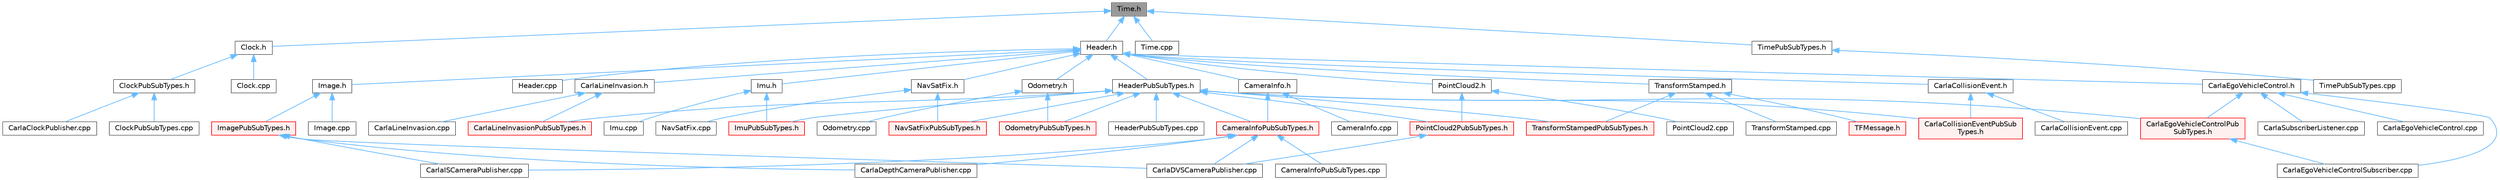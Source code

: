 digraph "Time.h"
{
 // INTERACTIVE_SVG=YES
 // LATEX_PDF_SIZE
  bgcolor="transparent";
  edge [fontname=Helvetica,fontsize=10,labelfontname=Helvetica,labelfontsize=10];
  node [fontname=Helvetica,fontsize=10,shape=box,height=0.2,width=0.4];
  Node1 [id="Node000001",label="Time.h",height=0.2,width=0.4,color="gray40", fillcolor="grey60", style="filled", fontcolor="black",tooltip=" "];
  Node1 -> Node2 [id="edge1_Node000001_Node000002",dir="back",color="steelblue1",style="solid",tooltip=" "];
  Node2 [id="Node000002",label="Clock.h",height=0.2,width=0.4,color="grey40", fillcolor="white", style="filled",URL="$d2/d52/Clock_8h.html",tooltip=" "];
  Node2 -> Node3 [id="edge2_Node000002_Node000003",dir="back",color="steelblue1",style="solid",tooltip=" "];
  Node3 [id="Node000003",label="Clock.cpp",height=0.2,width=0.4,color="grey40", fillcolor="white", style="filled",URL="$d0/d6a/Clock_8cpp.html",tooltip=" "];
  Node2 -> Node4 [id="edge3_Node000002_Node000004",dir="back",color="steelblue1",style="solid",tooltip=" "];
  Node4 [id="Node000004",label="ClockPubSubTypes.h",height=0.2,width=0.4,color="grey40", fillcolor="white", style="filled",URL="$d0/d04/ClockPubSubTypes_8h.html",tooltip=" "];
  Node4 -> Node5 [id="edge4_Node000004_Node000005",dir="back",color="steelblue1",style="solid",tooltip=" "];
  Node5 [id="Node000005",label="CarlaClockPublisher.cpp",height=0.2,width=0.4,color="grey40", fillcolor="white", style="filled",URL="$df/dbb/CarlaClockPublisher_8cpp.html",tooltip=" "];
  Node4 -> Node6 [id="edge5_Node000004_Node000006",dir="back",color="steelblue1",style="solid",tooltip=" "];
  Node6 [id="Node000006",label="ClockPubSubTypes.cpp",height=0.2,width=0.4,color="grey40", fillcolor="white", style="filled",URL="$d8/d7a/ClockPubSubTypes_8cpp.html",tooltip=" "];
  Node1 -> Node7 [id="edge6_Node000001_Node000007",dir="back",color="steelblue1",style="solid",tooltip=" "];
  Node7 [id="Node000007",label="Header.h",height=0.2,width=0.4,color="grey40", fillcolor="white", style="filled",URL="$d3/d6a/Header_8h.html",tooltip=" "];
  Node7 -> Node8 [id="edge7_Node000007_Node000008",dir="back",color="steelblue1",style="solid",tooltip=" "];
  Node8 [id="Node000008",label="CameraInfo.h",height=0.2,width=0.4,color="grey40", fillcolor="white", style="filled",URL="$d9/d15/CameraInfo_8h.html",tooltip=" "];
  Node8 -> Node9 [id="edge8_Node000008_Node000009",dir="back",color="steelblue1",style="solid",tooltip=" "];
  Node9 [id="Node000009",label="CameraInfo.cpp",height=0.2,width=0.4,color="grey40", fillcolor="white", style="filled",URL="$d8/d7a/CameraInfo_8cpp.html",tooltip=" "];
  Node8 -> Node10 [id="edge9_Node000008_Node000010",dir="back",color="steelblue1",style="solid",tooltip=" "];
  Node10 [id="Node000010",label="CameraInfoPubSubTypes.h",height=0.2,width=0.4,color="red", fillcolor="#FFF0F0", style="filled",URL="$d1/dc9/CameraInfoPubSubTypes_8h.html",tooltip=" "];
  Node10 -> Node11 [id="edge10_Node000010_Node000011",dir="back",color="steelblue1",style="solid",tooltip=" "];
  Node11 [id="Node000011",label="CameraInfoPubSubTypes.cpp",height=0.2,width=0.4,color="grey40", fillcolor="white", style="filled",URL="$d6/d4c/CameraInfoPubSubTypes_8cpp.html",tooltip=" "];
  Node10 -> Node12 [id="edge11_Node000010_Node000012",dir="back",color="steelblue1",style="solid",tooltip=" "];
  Node12 [id="Node000012",label="CarlaDVSCameraPublisher.cpp",height=0.2,width=0.4,color="grey40", fillcolor="white", style="filled",URL="$d5/dc5/CarlaDVSCameraPublisher_8cpp.html",tooltip=" "];
  Node10 -> Node13 [id="edge12_Node000010_Node000013",dir="back",color="steelblue1",style="solid",tooltip=" "];
  Node13 [id="Node000013",label="CarlaDepthCameraPublisher.cpp",height=0.2,width=0.4,color="grey40", fillcolor="white", style="filled",URL="$df/d25/CarlaDepthCameraPublisher_8cpp.html",tooltip=" "];
  Node10 -> Node14 [id="edge13_Node000010_Node000014",dir="back",color="steelblue1",style="solid",tooltip=" "];
  Node14 [id="Node000014",label="CarlaISCameraPublisher.cpp",height=0.2,width=0.4,color="grey40", fillcolor="white", style="filled",URL="$dc/d01/CarlaISCameraPublisher_8cpp.html",tooltip=" "];
  Node7 -> Node19 [id="edge14_Node000007_Node000019",dir="back",color="steelblue1",style="solid",tooltip=" "];
  Node19 [id="Node000019",label="CarlaCollisionEvent.h",height=0.2,width=0.4,color="grey40", fillcolor="white", style="filled",URL="$d7/d0e/CarlaCollisionEvent_8h.html",tooltip=" "];
  Node19 -> Node20 [id="edge15_Node000019_Node000020",dir="back",color="steelblue1",style="solid",tooltip=" "];
  Node20 [id="Node000020",label="CarlaCollisionEvent.cpp",height=0.2,width=0.4,color="grey40", fillcolor="white", style="filled",URL="$d4/ddc/CarlaCollisionEvent_8cpp.html",tooltip=" "];
  Node19 -> Node21 [id="edge16_Node000019_Node000021",dir="back",color="steelblue1",style="solid",tooltip=" "];
  Node21 [id="Node000021",label="CarlaCollisionEventPubSub\lTypes.h",height=0.2,width=0.4,color="red", fillcolor="#FFF0F0", style="filled",URL="$df/df6/CarlaCollisionEventPubSubTypes_8h.html",tooltip=" "];
  Node7 -> Node24 [id="edge17_Node000007_Node000024",dir="back",color="steelblue1",style="solid",tooltip=" "];
  Node24 [id="Node000024",label="CarlaEgoVehicleControl.h",height=0.2,width=0.4,color="grey40", fillcolor="white", style="filled",URL="$d0/de0/CarlaEgoVehicleControl_8h.html",tooltip=" "];
  Node24 -> Node25 [id="edge18_Node000024_Node000025",dir="back",color="steelblue1",style="solid",tooltip=" "];
  Node25 [id="Node000025",label="CarlaEgoVehicleControl.cpp",height=0.2,width=0.4,color="grey40", fillcolor="white", style="filled",URL="$d3/d9e/CarlaEgoVehicleControl_8cpp.html",tooltip=" "];
  Node24 -> Node26 [id="edge19_Node000024_Node000026",dir="back",color="steelblue1",style="solid",tooltip=" "];
  Node26 [id="Node000026",label="CarlaEgoVehicleControlPub\lSubTypes.h",height=0.2,width=0.4,color="red", fillcolor="#FFF0F0", style="filled",URL="$d4/dfb/CarlaEgoVehicleControlPubSubTypes_8h.html",tooltip=" "];
  Node26 -> Node28 [id="edge20_Node000026_Node000028",dir="back",color="steelblue1",style="solid",tooltip=" "];
  Node28 [id="Node000028",label="CarlaEgoVehicleControlSubscriber.cpp",height=0.2,width=0.4,color="grey40", fillcolor="white", style="filled",URL="$da/d9b/CarlaEgoVehicleControlSubscriber_8cpp.html",tooltip=" "];
  Node24 -> Node28 [id="edge21_Node000024_Node000028",dir="back",color="steelblue1",style="solid",tooltip=" "];
  Node24 -> Node29 [id="edge22_Node000024_Node000029",dir="back",color="steelblue1",style="solid",tooltip=" "];
  Node29 [id="Node000029",label="CarlaSubscriberListener.cpp",height=0.2,width=0.4,color="grey40", fillcolor="white", style="filled",URL="$d1/d58/CarlaSubscriberListener_8cpp.html",tooltip=" "];
  Node7 -> Node30 [id="edge23_Node000007_Node000030",dir="back",color="steelblue1",style="solid",tooltip=" "];
  Node30 [id="Node000030",label="CarlaLineInvasion.h",height=0.2,width=0.4,color="grey40", fillcolor="white", style="filled",URL="$d9/dfd/CarlaLineInvasion_8h.html",tooltip=" "];
  Node30 -> Node31 [id="edge24_Node000030_Node000031",dir="back",color="steelblue1",style="solid",tooltip=" "];
  Node31 [id="Node000031",label="CarlaLineInvasion.cpp",height=0.2,width=0.4,color="grey40", fillcolor="white", style="filled",URL="$d0/ddc/CarlaLineInvasion_8cpp.html",tooltip=" "];
  Node30 -> Node32 [id="edge25_Node000030_Node000032",dir="back",color="steelblue1",style="solid",tooltip=" "];
  Node32 [id="Node000032",label="CarlaLineInvasionPubSubTypes.h",height=0.2,width=0.4,color="red", fillcolor="#FFF0F0", style="filled",URL="$d0/d8b/CarlaLineInvasionPubSubTypes_8h.html",tooltip=" "];
  Node7 -> Node35 [id="edge26_Node000007_Node000035",dir="back",color="steelblue1",style="solid",tooltip=" "];
  Node35 [id="Node000035",label="Header.cpp",height=0.2,width=0.4,color="grey40", fillcolor="white", style="filled",URL="$dd/d11/Header_8cpp.html",tooltip=" "];
  Node7 -> Node36 [id="edge27_Node000007_Node000036",dir="back",color="steelblue1",style="solid",tooltip=" "];
  Node36 [id="Node000036",label="HeaderPubSubTypes.h",height=0.2,width=0.4,color="grey40", fillcolor="white", style="filled",URL="$d0/dda/HeaderPubSubTypes_8h.html",tooltip=" "];
  Node36 -> Node10 [id="edge28_Node000036_Node000010",dir="back",color="steelblue1",style="solid",tooltip=" "];
  Node36 -> Node21 [id="edge29_Node000036_Node000021",dir="back",color="steelblue1",style="solid",tooltip=" "];
  Node36 -> Node26 [id="edge30_Node000036_Node000026",dir="back",color="steelblue1",style="solid",tooltip=" "];
  Node36 -> Node32 [id="edge31_Node000036_Node000032",dir="back",color="steelblue1",style="solid",tooltip=" "];
  Node36 -> Node37 [id="edge32_Node000036_Node000037",dir="back",color="steelblue1",style="solid",tooltip=" "];
  Node37 [id="Node000037",label="HeaderPubSubTypes.cpp",height=0.2,width=0.4,color="grey40", fillcolor="white", style="filled",URL="$da/d01/HeaderPubSubTypes_8cpp.html",tooltip=" "];
  Node36 -> Node38 [id="edge33_Node000036_Node000038",dir="back",color="steelblue1",style="solid",tooltip=" "];
  Node38 [id="Node000038",label="ImuPubSubTypes.h",height=0.2,width=0.4,color="red", fillcolor="#FFF0F0", style="filled",URL="$d6/dd3/ImuPubSubTypes_8h.html",tooltip=" "];
  Node36 -> Node41 [id="edge34_Node000036_Node000041",dir="back",color="steelblue1",style="solid",tooltip=" "];
  Node41 [id="Node000041",label="NavSatFixPubSubTypes.h",height=0.2,width=0.4,color="red", fillcolor="#FFF0F0", style="filled",URL="$d4/d34/NavSatFixPubSubTypes_8h.html",tooltip=" "];
  Node36 -> Node44 [id="edge35_Node000036_Node000044",dir="back",color="steelblue1",style="solid",tooltip=" "];
  Node44 [id="Node000044",label="OdometryPubSubTypes.h",height=0.2,width=0.4,color="red", fillcolor="#FFF0F0", style="filled",URL="$d9/d03/OdometryPubSubTypes_8h.html",tooltip=" "];
  Node36 -> Node46 [id="edge36_Node000036_Node000046",dir="back",color="steelblue1",style="solid",tooltip=" "];
  Node46 [id="Node000046",label="PointCloud2PubSubTypes.h",height=0.2,width=0.4,color="red", fillcolor="#FFF0F0", style="filled",URL="$db/dfd/PointCloud2PubSubTypes_8h.html",tooltip=" "];
  Node46 -> Node12 [id="edge37_Node000046_Node000012",dir="back",color="steelblue1",style="solid",tooltip=" "];
  Node36 -> Node51 [id="edge38_Node000036_Node000051",dir="back",color="steelblue1",style="solid",tooltip=" "];
  Node51 [id="Node000051",label="TransformStampedPubSubTypes.h",height=0.2,width=0.4,color="red", fillcolor="#FFF0F0", style="filled",URL="$de/d17/TransformStampedPubSubTypes_8h.html",tooltip=" "];
  Node7 -> Node56 [id="edge39_Node000007_Node000056",dir="back",color="steelblue1",style="solid",tooltip=" "];
  Node56 [id="Node000056",label="Image.h",height=0.2,width=0.4,color="grey40", fillcolor="white", style="filled",URL="$d4/d17/ros2_2types_2Image_8h.html",tooltip=" "];
  Node56 -> Node57 [id="edge40_Node000056_Node000057",dir="back",color="steelblue1",style="solid",tooltip=" "];
  Node57 [id="Node000057",label="Image.cpp",height=0.2,width=0.4,color="grey40", fillcolor="white", style="filled",URL="$d0/d4e/Image_8cpp.html",tooltip=" "];
  Node56 -> Node58 [id="edge41_Node000056_Node000058",dir="back",color="steelblue1",style="solid",tooltip=" "];
  Node58 [id="Node000058",label="ImagePubSubTypes.h",height=0.2,width=0.4,color="red", fillcolor="#FFF0F0", style="filled",URL="$d8/d0b/ImagePubSubTypes_8h.html",tooltip=" "];
  Node58 -> Node12 [id="edge42_Node000058_Node000012",dir="back",color="steelblue1",style="solid",tooltip=" "];
  Node58 -> Node13 [id="edge43_Node000058_Node000013",dir="back",color="steelblue1",style="solid",tooltip=" "];
  Node58 -> Node14 [id="edge44_Node000058_Node000014",dir="back",color="steelblue1",style="solid",tooltip=" "];
  Node7 -> Node60 [id="edge45_Node000007_Node000060",dir="back",color="steelblue1",style="solid",tooltip=" "];
  Node60 [id="Node000060",label="Imu.h",height=0.2,width=0.4,color="grey40", fillcolor="white", style="filled",URL="$d0/d9f/Imu_8h.html",tooltip=" "];
  Node60 -> Node61 [id="edge46_Node000060_Node000061",dir="back",color="steelblue1",style="solid",tooltip=" "];
  Node61 [id="Node000061",label="Imu.cpp",height=0.2,width=0.4,color="grey40", fillcolor="white", style="filled",URL="$db/d7b/Imu_8cpp.html",tooltip=" "];
  Node60 -> Node38 [id="edge47_Node000060_Node000038",dir="back",color="steelblue1",style="solid",tooltip=" "];
  Node7 -> Node62 [id="edge48_Node000007_Node000062",dir="back",color="steelblue1",style="solid",tooltip=" "];
  Node62 [id="Node000062",label="NavSatFix.h",height=0.2,width=0.4,color="grey40", fillcolor="white", style="filled",URL="$dc/d04/NavSatFix_8h.html",tooltip=" "];
  Node62 -> Node63 [id="edge49_Node000062_Node000063",dir="back",color="steelblue1",style="solid",tooltip=" "];
  Node63 [id="Node000063",label="NavSatFix.cpp",height=0.2,width=0.4,color="grey40", fillcolor="white", style="filled",URL="$d6/de8/NavSatFix_8cpp.html",tooltip=" "];
  Node62 -> Node41 [id="edge50_Node000062_Node000041",dir="back",color="steelblue1",style="solid",tooltip=" "];
  Node7 -> Node64 [id="edge51_Node000007_Node000064",dir="back",color="steelblue1",style="solid",tooltip=" "];
  Node64 [id="Node000064",label="Odometry.h",height=0.2,width=0.4,color="grey40", fillcolor="white", style="filled",URL="$d3/d12/Odometry_8h.html",tooltip=" "];
  Node64 -> Node65 [id="edge52_Node000064_Node000065",dir="back",color="steelblue1",style="solid",tooltip=" "];
  Node65 [id="Node000065",label="Odometry.cpp",height=0.2,width=0.4,color="grey40", fillcolor="white", style="filled",URL="$db/dce/Odometry_8cpp.html",tooltip=" "];
  Node64 -> Node44 [id="edge53_Node000064_Node000044",dir="back",color="steelblue1",style="solid",tooltip=" "];
  Node7 -> Node66 [id="edge54_Node000007_Node000066",dir="back",color="steelblue1",style="solid",tooltip=" "];
  Node66 [id="Node000066",label="PointCloud2.h",height=0.2,width=0.4,color="grey40", fillcolor="white", style="filled",URL="$da/d6c/PointCloud2_8h.html",tooltip=" "];
  Node66 -> Node67 [id="edge55_Node000066_Node000067",dir="back",color="steelblue1",style="solid",tooltip=" "];
  Node67 [id="Node000067",label="PointCloud2.cpp",height=0.2,width=0.4,color="grey40", fillcolor="white", style="filled",URL="$d7/d7d/PointCloud2_8cpp.html",tooltip=" "];
  Node66 -> Node46 [id="edge56_Node000066_Node000046",dir="back",color="steelblue1",style="solid",tooltip=" "];
  Node7 -> Node68 [id="edge57_Node000007_Node000068",dir="back",color="steelblue1",style="solid",tooltip=" "];
  Node68 [id="Node000068",label="TransformStamped.h",height=0.2,width=0.4,color="grey40", fillcolor="white", style="filled",URL="$da/dfe/TransformStamped_8h.html",tooltip=" "];
  Node68 -> Node69 [id="edge58_Node000068_Node000069",dir="back",color="steelblue1",style="solid",tooltip=" "];
  Node69 [id="Node000069",label="TFMessage.h",height=0.2,width=0.4,color="red", fillcolor="#FFF0F0", style="filled",URL="$d4/d74/TFMessage_8h.html",tooltip=" "];
  Node68 -> Node71 [id="edge59_Node000068_Node000071",dir="back",color="steelblue1",style="solid",tooltip=" "];
  Node71 [id="Node000071",label="TransformStamped.cpp",height=0.2,width=0.4,color="grey40", fillcolor="white", style="filled",URL="$db/db9/TransformStamped_8cpp.html",tooltip=" "];
  Node68 -> Node51 [id="edge60_Node000068_Node000051",dir="back",color="steelblue1",style="solid",tooltip=" "];
  Node1 -> Node72 [id="edge61_Node000001_Node000072",dir="back",color="steelblue1",style="solid",tooltip=" "];
  Node72 [id="Node000072",label="Time.cpp",height=0.2,width=0.4,color="grey40", fillcolor="white", style="filled",URL="$d8/d38/Time_8cpp.html",tooltip=" "];
  Node1 -> Node73 [id="edge62_Node000001_Node000073",dir="back",color="steelblue1",style="solid",tooltip=" "];
  Node73 [id="Node000073",label="TimePubSubTypes.h",height=0.2,width=0.4,color="grey40", fillcolor="white", style="filled",URL="$df/d5e/TimePubSubTypes_8h.html",tooltip=" "];
  Node73 -> Node74 [id="edge63_Node000073_Node000074",dir="back",color="steelblue1",style="solid",tooltip=" "];
  Node74 [id="Node000074",label="TimePubSubTypes.cpp",height=0.2,width=0.4,color="grey40", fillcolor="white", style="filled",URL="$d1/ddc/TimePubSubTypes_8cpp.html",tooltip=" "];
}
